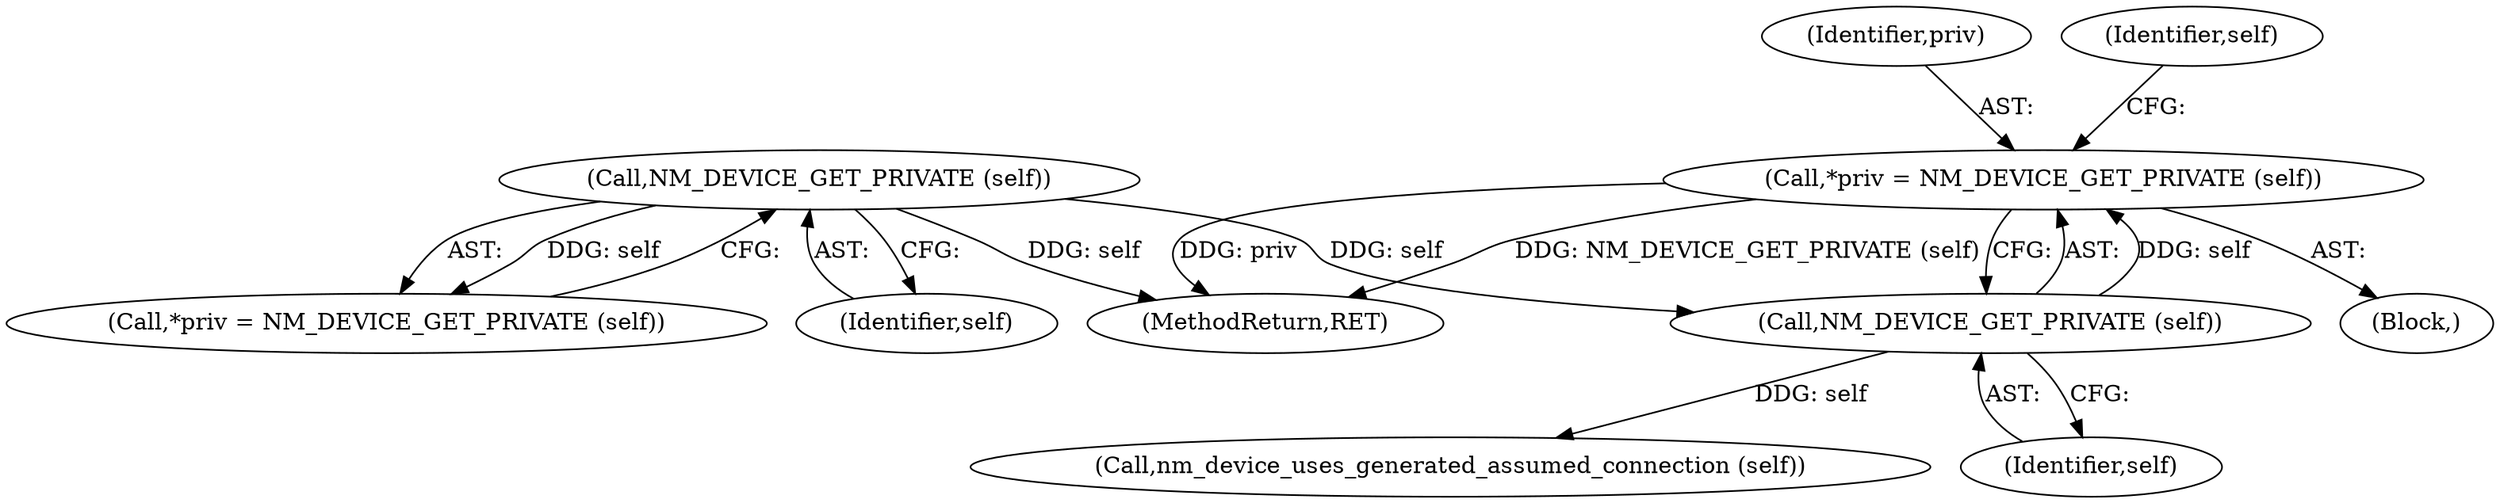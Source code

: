 digraph "0_NetworkManager_d5fc88e573fa58b93034b04d35a2454f5d28cad9@pointer" {
"1002282" [label="(Call,*priv = NM_DEVICE_GET_PRIVATE (self))"];
"1002284" [label="(Call,NM_DEVICE_GET_PRIVATE (self))"];
"1002219" [label="(Call,NM_DEVICE_GET_PRIVATE (self))"];
"1002219" [label="(Call,NM_DEVICE_GET_PRIVATE (self))"];
"1002288" [label="(Call,nm_device_uses_generated_assumed_connection (self))"];
"1002217" [label="(Call,*priv = NM_DEVICE_GET_PRIVATE (self))"];
"1002280" [label="(Block,)"];
"1002220" [label="(Identifier,self)"];
"1002284" [label="(Call,NM_DEVICE_GET_PRIVATE (self))"];
"1002285" [label="(Identifier,self)"];
"1007368" [label="(MethodReturn,RET)"];
"1002282" [label="(Call,*priv = NM_DEVICE_GET_PRIVATE (self))"];
"1002283" [label="(Identifier,priv)"];
"1002289" [label="(Identifier,self)"];
"1002282" -> "1002280"  [label="AST: "];
"1002282" -> "1002284"  [label="CFG: "];
"1002283" -> "1002282"  [label="AST: "];
"1002284" -> "1002282"  [label="AST: "];
"1002289" -> "1002282"  [label="CFG: "];
"1002282" -> "1007368"  [label="DDG: NM_DEVICE_GET_PRIVATE (self)"];
"1002282" -> "1007368"  [label="DDG: priv"];
"1002284" -> "1002282"  [label="DDG: self"];
"1002284" -> "1002285"  [label="CFG: "];
"1002285" -> "1002284"  [label="AST: "];
"1002219" -> "1002284"  [label="DDG: self"];
"1002284" -> "1002288"  [label="DDG: self"];
"1002219" -> "1002217"  [label="AST: "];
"1002219" -> "1002220"  [label="CFG: "];
"1002220" -> "1002219"  [label="AST: "];
"1002217" -> "1002219"  [label="CFG: "];
"1002219" -> "1007368"  [label="DDG: self"];
"1002219" -> "1002217"  [label="DDG: self"];
}
